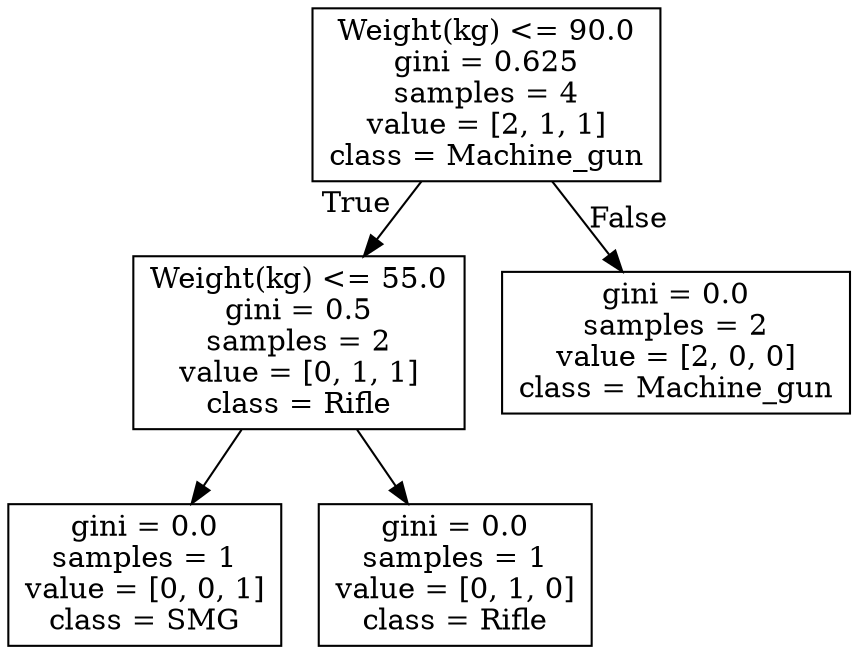 digraph Tree {
node [shape=box] ;
0 [label="Weight(kg) <= 90.0\ngini = 0.625\nsamples = 4\nvalue = [2, 1, 1]\nclass = Machine_gun"] ;
1 [label="Weight(kg) <= 55.0\ngini = 0.5\nsamples = 2\nvalue = [0, 1, 1]\nclass = Rifle"] ;
0 -> 1 [labeldistance=2.5, labelangle=45, headlabel="True"] ;
2 [label="gini = 0.0\nsamples = 1\nvalue = [0, 0, 1]\nclass = SMG"] ;
1 -> 2 ;
3 [label="gini = 0.0\nsamples = 1\nvalue = [0, 1, 0]\nclass = Rifle"] ;
1 -> 3 ;
4 [label="gini = 0.0\nsamples = 2\nvalue = [2, 0, 0]\nclass = Machine_gun"] ;
0 -> 4 [labeldistance=2.5, labelangle=-45, headlabel="False"] ;
}